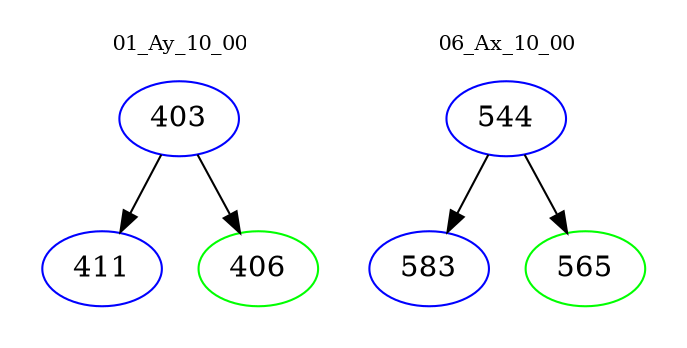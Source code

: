 digraph{
subgraph cluster_0 {
color = white
label = "01_Ay_10_00";
fontsize=10;
T0_403 [label="403", color="blue"]
T0_403 -> T0_411 [color="black"]
T0_411 [label="411", color="blue"]
T0_403 -> T0_406 [color="black"]
T0_406 [label="406", color="green"]
}
subgraph cluster_1 {
color = white
label = "06_Ax_10_00";
fontsize=10;
T1_544 [label="544", color="blue"]
T1_544 -> T1_583 [color="black"]
T1_583 [label="583", color="blue"]
T1_544 -> T1_565 [color="black"]
T1_565 [label="565", color="green"]
}
}
